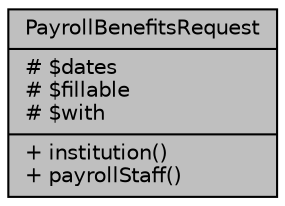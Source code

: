 digraph "PayrollBenefitsRequest"
{
 // LATEX_PDF_SIZE
  bgcolor="transparent";
  edge [fontname="Helvetica",fontsize="10",labelfontname="Helvetica",labelfontsize="10"];
  node [fontname="Helvetica",fontsize="10",shape=record];
  Node1 [label="{PayrollBenefitsRequest\n|# $dates\l# $fillable\l# $with\l|+ institution()\l+ payrollStaff()\l}",height=0.2,width=0.4,color="black", fillcolor="grey75", style="filled", fontcolor="black",tooltip="Datos de las solicitudes de adelanto de prestaciones."];
}
